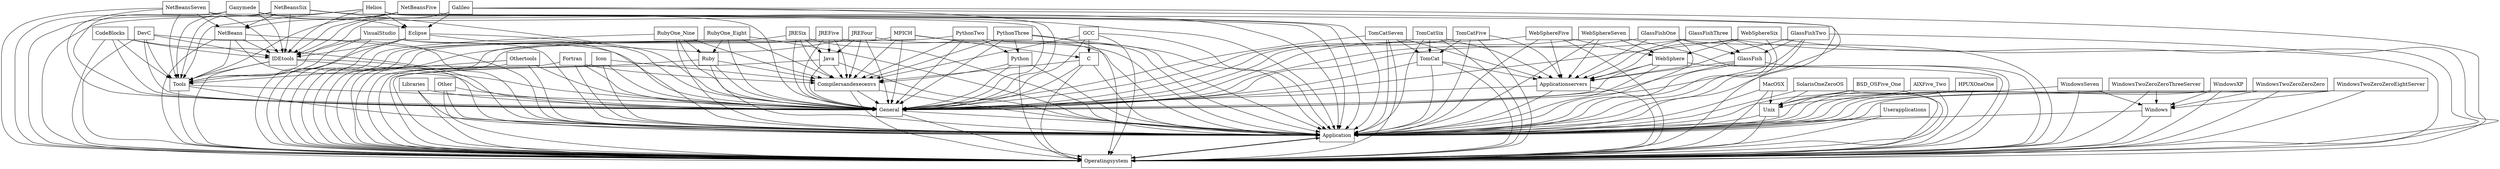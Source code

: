 digraph{
graph [rankdir=TB];
node [shape=box];
edge [arrowhead=normal];
0[label="Eclipse",]
1[label="DevC",]
2[label="BSD_OSFive_One",]
3[label="WindowsSeven",]
4[label="IDEtools",]
5[label="PythonTwo",]
6[label="Java",]
7[label="VisualStudio",]
8[label="MacOSX",]
9[label="General",]
10[label="Libraries",]
11[label="WebSphereFive",]
12[label="WindowsTwoZeroZeroZero",]
13[label="WebSphere",]
14[label="JREFour",]
15[label="GlassFishTwo",]
16[label="Ruby",]
17[label="Other",]
18[label="Helios",]
19[label="RubyOne_Eight",]
20[label="GlassFish",]
21[label="PythonThree",]
22[label="RubyOne_Nine",]
23[label="Tools",]
24[label="Ganymede",]
25[label="Application",]
26[label="NetBeansSix",]
27[label="WindowsTwoZeroZeroThreeServer",]
28[label="Operatingsystem",]
29[label="Unix",]
30[label="JREFive",]
31[label="TomCatSeven",]
32[label="C",]
33[label="WindowsXP",]
34[label="NetBeans",]
35[label="Fortran",]
36[label="TomCatSix",]
37[label="Python",]
38[label="NetBeansSeven",]
39[label="GlassFishOne",]
40[label="MPICH",]
41[label="SolarisOneZeroOS",]
42[label="Userapplications",]
43[label="AIXFive_Two",]
44[label="HPUXOneOne",]
45[label="Galileo",]
46[label="WebSphereSeven",]
47[label="Compilersandexecenvs",]
48[label="WindowsTwoZeroZeroEightServer",]
49[label="Windows",]
50[label="TomCat",]
51[label="WebSphereSix",]
52[label="TomCatFive",]
53[label="NetBeansFive",]
54[label="JRESix",]
55[label="Applicationservers",]
56[label="CodeBlocks",]
57[label="GlassFishThree",]
58[label="GCC",]
59[label="Othertools",]
60[label="Icon",]
0->4[label="",]
0->9[label="",]
0->23[label="",]
0->25[label="",]
0->28[label="",]
1->4[label="",]
1->9[label="",]
1->23[label="",]
1->25[label="",]
1->28[label="",]
2->25[label="",]
2->28[label="",]
2->29[label="",]
3->25[label="",]
3->28[label="",]
3->49[label="",]
4->9[label="",]
4->23[label="",]
4->25[label="",]
4->28[label="",]
5->9[label="",]
5->25[label="",]
5->28[label="",]
5->37[label="",]
5->47[label="",]
6->9[label="",]
6->25[label="",]
6->28[label="",]
6->47[label="",]
7->4[label="",]
7->9[label="",]
7->23[label="",]
7->25[label="",]
7->28[label="",]
8->25[label="",]
8->28[label="",]
8->29[label="",]
9->25[label="",]
9->28[label="",]
10->9[label="",]
10->25[label="",]
10->28[label="",]
11->9[label="",]
11->13[label="",]
11->25[label="",]
11->28[label="",]
11->55[label="",]
12->25[label="",]
12->28[label="",]
12->49[label="",]
13->9[label="",]
13->25[label="",]
13->28[label="",]
13->55[label="",]
14->6[label="",]
14->9[label="",]
14->25[label="",]
14->28[label="",]
14->47[label="",]
15->9[label="",]
15->20[label="",]
15->25[label="",]
15->28[label="",]
15->55[label="",]
16->9[label="",]
16->25[label="",]
16->28[label="",]
16->47[label="",]
17->9[label="",]
17->25[label="",]
17->28[label="",]
18->0[label="",]
18->4[label="",]
18->9[label="",]
18->23[label="",]
18->25[label="",]
18->28[label="",]
19->9[label="",]
19->16[label="",]
19->25[label="",]
19->28[label="",]
19->47[label="",]
20->9[label="",]
20->25[label="",]
20->28[label="",]
20->55[label="",]
21->9[label="",]
21->25[label="",]
21->28[label="",]
21->37[label="",]
21->47[label="",]
22->9[label="",]
22->16[label="",]
22->25[label="",]
22->28[label="",]
22->47[label="",]
23->9[label="",]
23->25[label="",]
23->28[label="",]
24->0[label="",]
24->4[label="",]
24->9[label="",]
24->23[label="",]
24->25[label="",]
24->28[label="",]
25->28[label="",]
26->4[label="",]
26->9[label="",]
26->23[label="",]
26->25[label="",]
26->28[label="",]
26->34[label="",]
27->25[label="",]
27->28[label="",]
27->49[label="",]
28->25[label="",]
29->25[label="",]
29->28[label="",]
30->6[label="",]
30->9[label="",]
30->25[label="",]
30->28[label="",]
30->47[label="",]
31->9[label="",]
31->25[label="",]
31->28[label="",]
31->50[label="",]
31->55[label="",]
32->9[label="",]
32->25[label="",]
32->28[label="",]
32->47[label="",]
33->25[label="",]
33->28[label="",]
33->49[label="",]
34->4[label="",]
34->9[label="",]
34->23[label="",]
34->25[label="",]
34->28[label="",]
35->9[label="",]
35->25[label="",]
35->28[label="",]
35->47[label="",]
36->9[label="",]
36->25[label="",]
36->28[label="",]
36->50[label="",]
36->55[label="",]
37->9[label="",]
37->25[label="",]
37->28[label="",]
37->47[label="",]
38->4[label="",]
38->9[label="",]
38->23[label="",]
38->25[label="",]
38->28[label="",]
38->34[label="",]
39->9[label="",]
39->20[label="",]
39->25[label="",]
39->28[label="",]
39->55[label="",]
40->9[label="",]
40->25[label="",]
40->28[label="",]
40->32[label="",]
40->47[label="",]
41->25[label="",]
41->28[label="",]
41->29[label="",]
42->25[label="",]
42->28[label="",]
43->25[label="",]
43->28[label="",]
43->29[label="",]
44->25[label="",]
44->28[label="",]
44->29[label="",]
45->0[label="",]
45->4[label="",]
45->9[label="",]
45->23[label="",]
45->25[label="",]
45->28[label="",]
46->9[label="",]
46->13[label="",]
46->25[label="",]
46->28[label="",]
46->55[label="",]
47->9[label="",]
47->25[label="",]
47->28[label="",]
48->25[label="",]
48->28[label="",]
48->49[label="",]
49->25[label="",]
49->28[label="",]
50->9[label="",]
50->25[label="",]
50->28[label="",]
50->55[label="",]
51->9[label="",]
51->13[label="",]
51->25[label="",]
51->28[label="",]
51->55[label="",]
52->9[label="",]
52->25[label="",]
52->28[label="",]
52->50[label="",]
52->55[label="",]
53->4[label="",]
53->9[label="",]
53->23[label="",]
53->25[label="",]
53->28[label="",]
53->34[label="",]
54->6[label="",]
54->9[label="",]
54->25[label="",]
54->28[label="",]
54->47[label="",]
55->9[label="",]
55->25[label="",]
55->28[label="",]
56->4[label="",]
56->9[label="",]
56->23[label="",]
56->25[label="",]
56->28[label="",]
57->9[label="",]
57->20[label="",]
57->25[label="",]
57->28[label="",]
57->55[label="",]
58->9[label="",]
58->25[label="",]
58->28[label="",]
58->32[label="",]
58->47[label="",]
59->9[label="",]
59->23[label="",]
59->25[label="",]
59->28[label="",]
60->9[label="",]
60->25[label="",]
60->28[label="",]
60->47[label="",]
}
